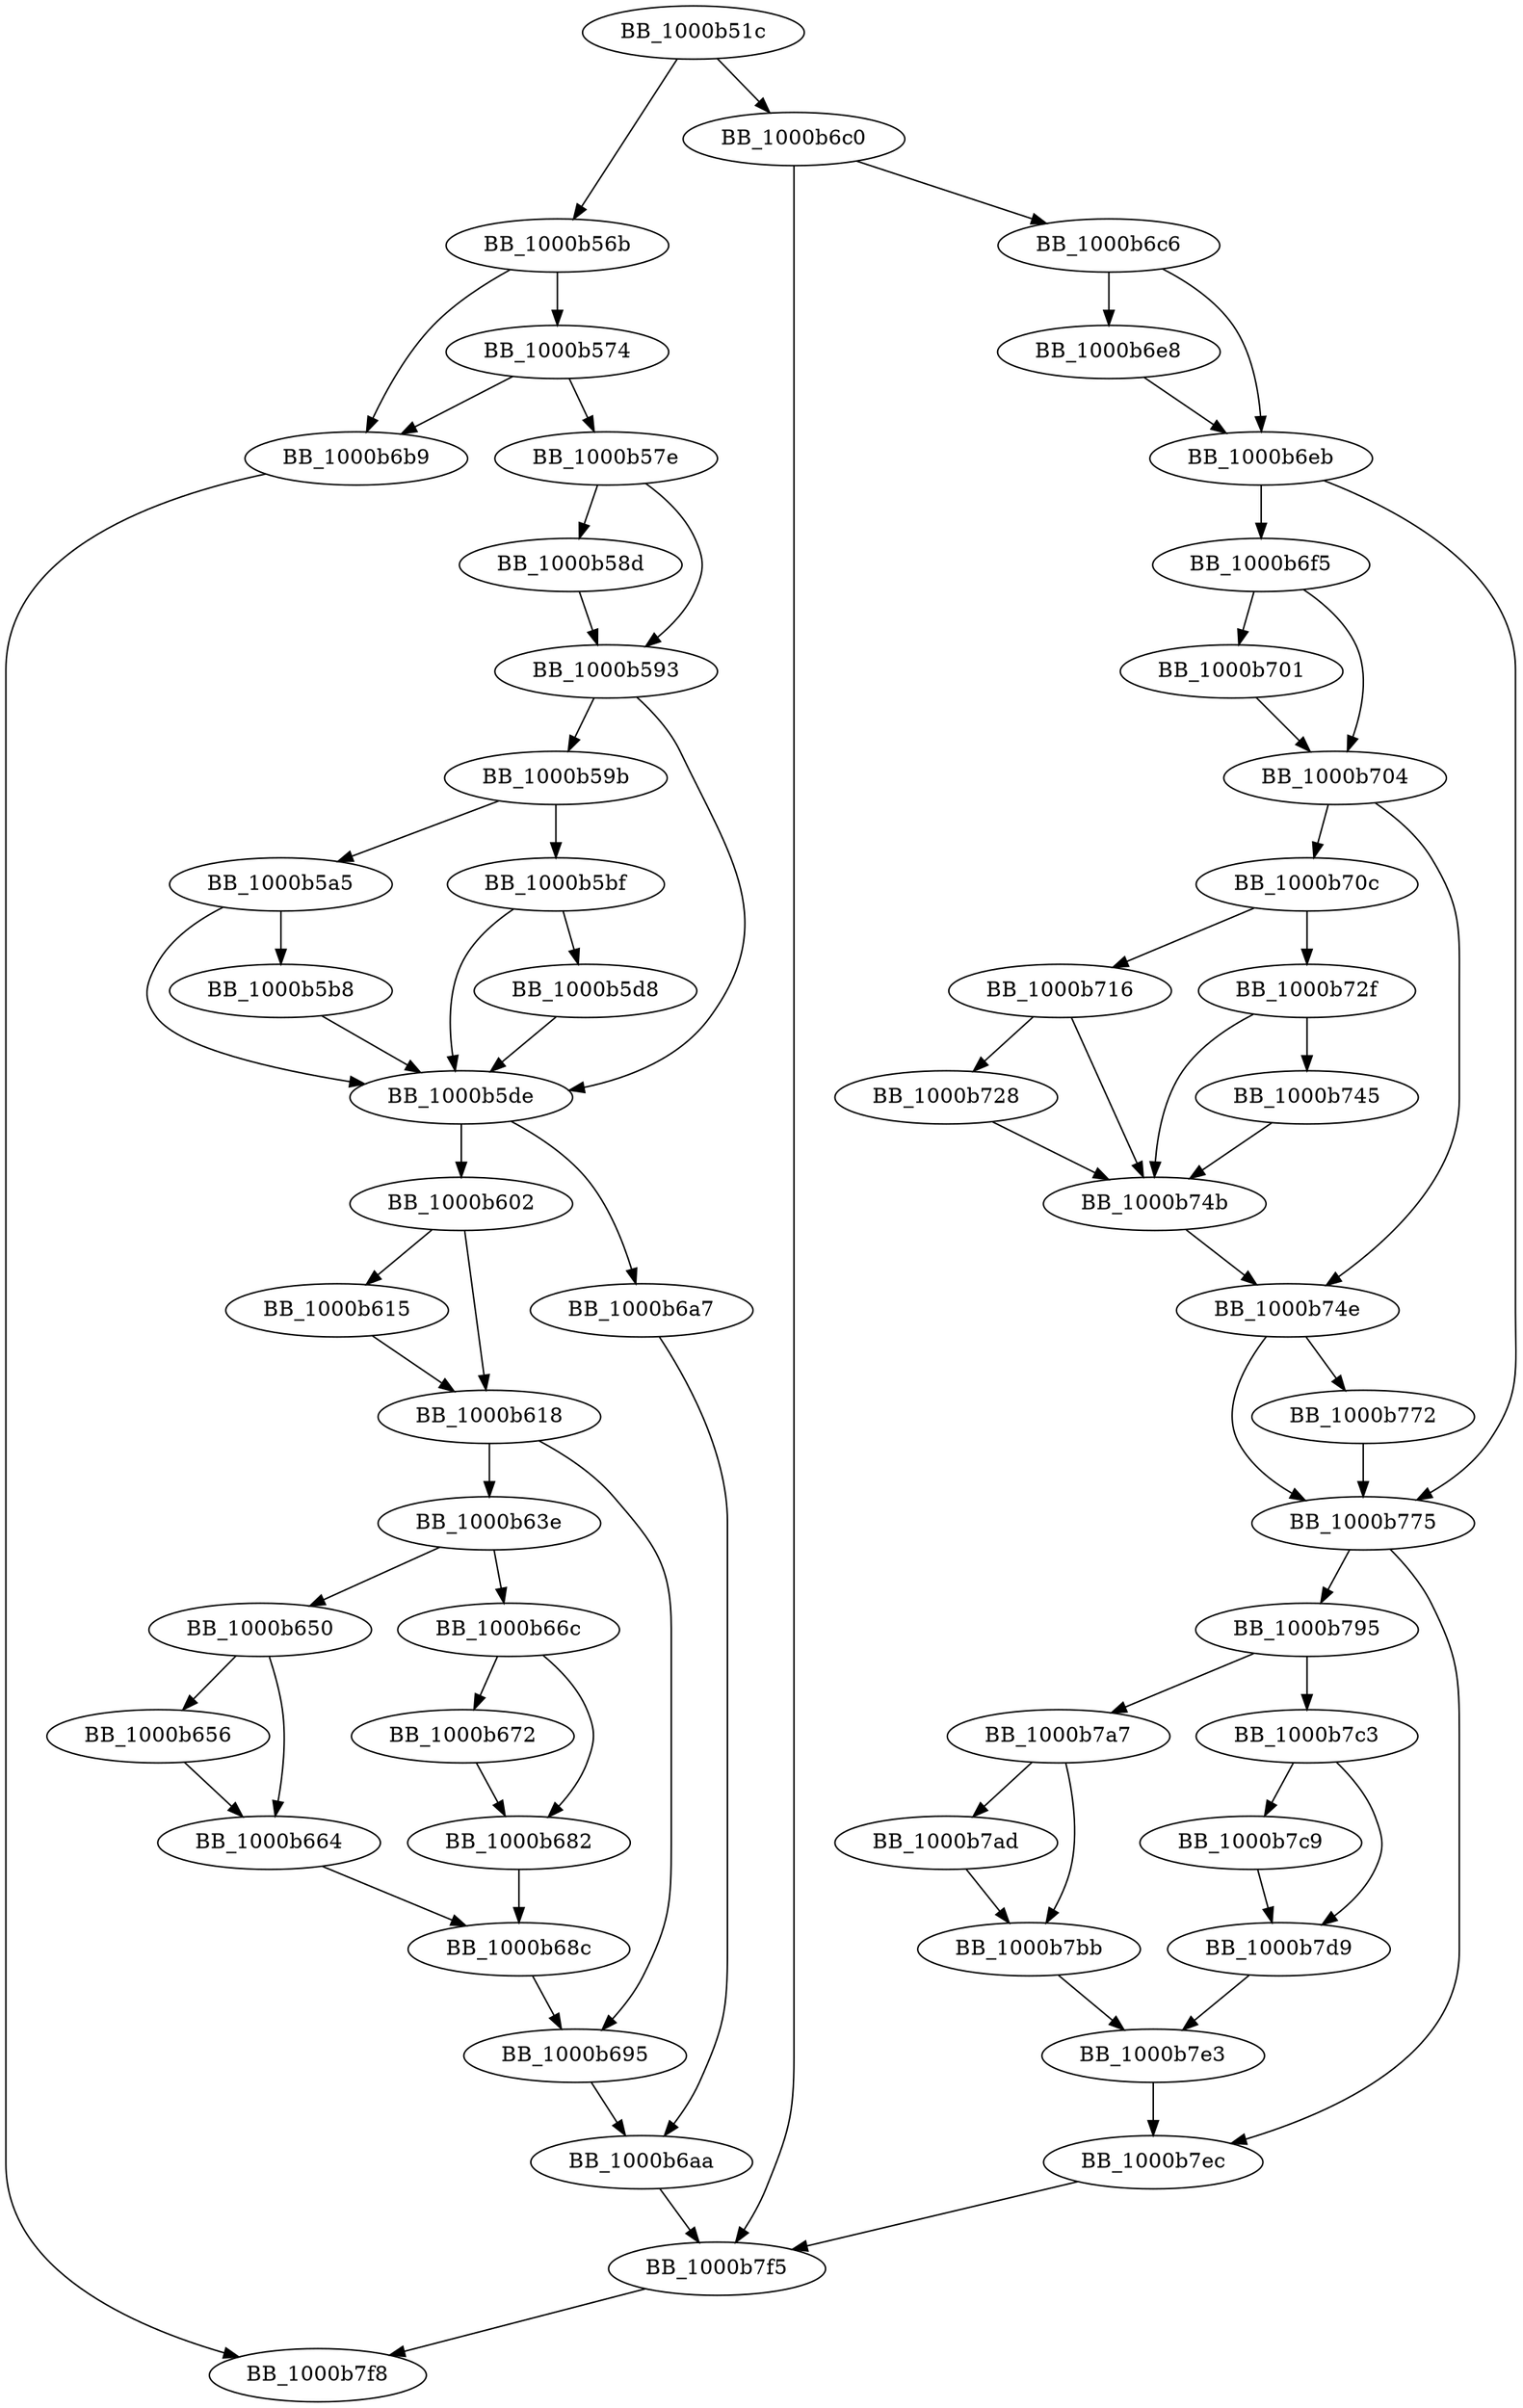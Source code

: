 DiGraph ___sbh_resize_block{
BB_1000b51c->BB_1000b56b
BB_1000b51c->BB_1000b6c0
BB_1000b56b->BB_1000b574
BB_1000b56b->BB_1000b6b9
BB_1000b574->BB_1000b57e
BB_1000b574->BB_1000b6b9
BB_1000b57e->BB_1000b58d
BB_1000b57e->BB_1000b593
BB_1000b58d->BB_1000b593
BB_1000b593->BB_1000b59b
BB_1000b593->BB_1000b5de
BB_1000b59b->BB_1000b5a5
BB_1000b59b->BB_1000b5bf
BB_1000b5a5->BB_1000b5b8
BB_1000b5a5->BB_1000b5de
BB_1000b5b8->BB_1000b5de
BB_1000b5bf->BB_1000b5d8
BB_1000b5bf->BB_1000b5de
BB_1000b5d8->BB_1000b5de
BB_1000b5de->BB_1000b602
BB_1000b5de->BB_1000b6a7
BB_1000b602->BB_1000b615
BB_1000b602->BB_1000b618
BB_1000b615->BB_1000b618
BB_1000b618->BB_1000b63e
BB_1000b618->BB_1000b695
BB_1000b63e->BB_1000b650
BB_1000b63e->BB_1000b66c
BB_1000b650->BB_1000b656
BB_1000b650->BB_1000b664
BB_1000b656->BB_1000b664
BB_1000b664->BB_1000b68c
BB_1000b66c->BB_1000b672
BB_1000b66c->BB_1000b682
BB_1000b672->BB_1000b682
BB_1000b682->BB_1000b68c
BB_1000b68c->BB_1000b695
BB_1000b695->BB_1000b6aa
BB_1000b6a7->BB_1000b6aa
BB_1000b6aa->BB_1000b7f5
BB_1000b6b9->BB_1000b7f8
BB_1000b6c0->BB_1000b6c6
BB_1000b6c0->BB_1000b7f5
BB_1000b6c6->BB_1000b6e8
BB_1000b6c6->BB_1000b6eb
BB_1000b6e8->BB_1000b6eb
BB_1000b6eb->BB_1000b6f5
BB_1000b6eb->BB_1000b775
BB_1000b6f5->BB_1000b701
BB_1000b6f5->BB_1000b704
BB_1000b701->BB_1000b704
BB_1000b704->BB_1000b70c
BB_1000b704->BB_1000b74e
BB_1000b70c->BB_1000b716
BB_1000b70c->BB_1000b72f
BB_1000b716->BB_1000b728
BB_1000b716->BB_1000b74b
BB_1000b728->BB_1000b74b
BB_1000b72f->BB_1000b745
BB_1000b72f->BB_1000b74b
BB_1000b745->BB_1000b74b
BB_1000b74b->BB_1000b74e
BB_1000b74e->BB_1000b772
BB_1000b74e->BB_1000b775
BB_1000b772->BB_1000b775
BB_1000b775->BB_1000b795
BB_1000b775->BB_1000b7ec
BB_1000b795->BB_1000b7a7
BB_1000b795->BB_1000b7c3
BB_1000b7a7->BB_1000b7ad
BB_1000b7a7->BB_1000b7bb
BB_1000b7ad->BB_1000b7bb
BB_1000b7bb->BB_1000b7e3
BB_1000b7c3->BB_1000b7c9
BB_1000b7c3->BB_1000b7d9
BB_1000b7c9->BB_1000b7d9
BB_1000b7d9->BB_1000b7e3
BB_1000b7e3->BB_1000b7ec
BB_1000b7ec->BB_1000b7f5
BB_1000b7f5->BB_1000b7f8
}
